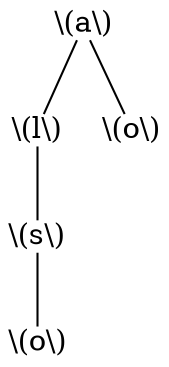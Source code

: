 graph {
	0 [label="\\(a\\)" shape=plain]
	1 [label="\\(l\\)" shape=plain]
	0 -- 1
	2 [label="\\(s\\)" shape=plain]
	1 -- 2
	3 [label="\\(o\\)" shape=plain]
	2 -- 3
	4 [label="\\(o\\)" shape=plain]
	0 -- 4
}
